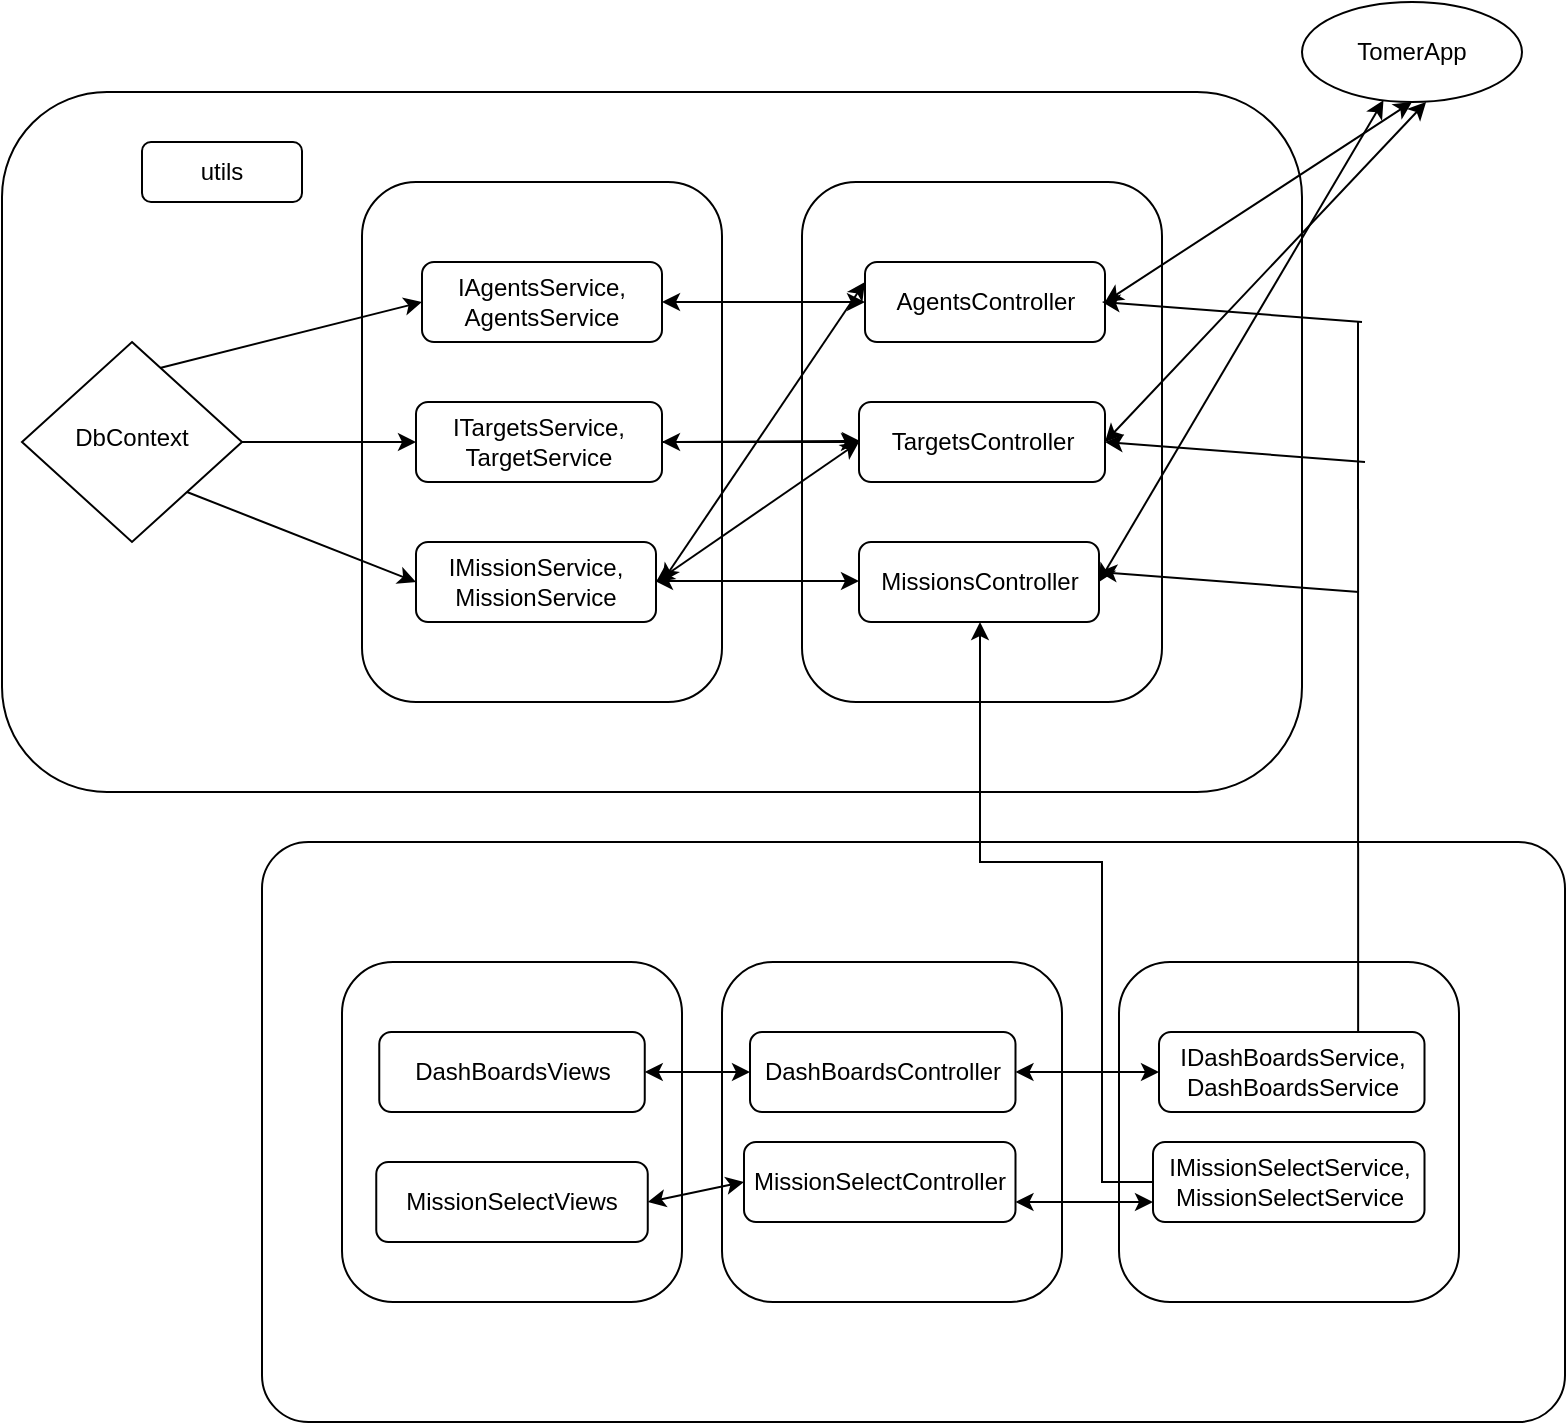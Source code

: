 <mxfile version="24.7.7">
  <diagram id="C5RBs43oDa-KdzZeNtuy" name="Page-1">
    <mxGraphModel dx="1467" dy="780" grid="1" gridSize="10" guides="1" tooltips="1" connect="1" arrows="1" fold="1" page="1" pageScale="1" pageWidth="827" pageHeight="1169" math="0" shadow="0">
      <root>
        <mxCell id="WIyWlLk6GJQsqaUBKTNV-0" />
        <mxCell id="WIyWlLk6GJQsqaUBKTNV-1" parent="WIyWlLk6GJQsqaUBKTNV-0" />
        <mxCell id="gTe3H9k0ng1Mh6Y4dwOW-29" value="" style="rounded=1;whiteSpace=wrap;html=1;fillColor=none;arcSize=8;" vertex="1" parent="WIyWlLk6GJQsqaUBKTNV-1">
          <mxGeometry x="150" y="450" width="651.5" height="290" as="geometry" />
        </mxCell>
        <mxCell id="gTe3H9k0ng1Mh6Y4dwOW-28" value="" style="rounded=1;whiteSpace=wrap;html=1;fillColor=none;" vertex="1" parent="WIyWlLk6GJQsqaUBKTNV-1">
          <mxGeometry x="20" y="75" width="650" height="350" as="geometry" />
        </mxCell>
        <mxCell id="gTe3H9k0ng1Mh6Y4dwOW-3" value="" style="rounded=1;whiteSpace=wrap;html=1;fillColor=none;" vertex="1" parent="WIyWlLk6GJQsqaUBKTNV-1">
          <mxGeometry x="200" y="120" width="180" height="260" as="geometry" />
        </mxCell>
        <mxCell id="WIyWlLk6GJQsqaUBKTNV-3" value="IAgentsService,&lt;div&gt;AgentsService&lt;/div&gt;" style="rounded=1;whiteSpace=wrap;html=1;fontSize=12;glass=0;strokeWidth=1;shadow=0;" parent="WIyWlLk6GJQsqaUBKTNV-1" vertex="1">
          <mxGeometry x="230" y="160" width="120" height="40" as="geometry" />
        </mxCell>
        <mxCell id="WIyWlLk6GJQsqaUBKTNV-6" value="DbContext" style="rhombus;whiteSpace=wrap;html=1;shadow=0;fontFamily=Helvetica;fontSize=12;align=center;strokeWidth=1;spacing=6;spacingTop=-4;" parent="WIyWlLk6GJQsqaUBKTNV-1" vertex="1">
          <mxGeometry x="30" y="200" width="110" height="100" as="geometry" />
        </mxCell>
        <mxCell id="gTe3H9k0ng1Mh6Y4dwOW-21" value="" style="edgeStyle=orthogonalEdgeStyle;rounded=0;orthogonalLoop=1;jettySize=auto;html=1;" edge="1" parent="WIyWlLk6GJQsqaUBKTNV-1" source="WIyWlLk6GJQsqaUBKTNV-7" target="gTe3H9k0ng1Mh6Y4dwOW-15">
          <mxGeometry relative="1" as="geometry" />
        </mxCell>
        <mxCell id="WIyWlLk6GJQsqaUBKTNV-7" value="ITargetsService,&lt;div&gt;TargetService&lt;/div&gt;" style="rounded=1;whiteSpace=wrap;html=1;fontSize=12;glass=0;strokeWidth=1;shadow=0;" parent="WIyWlLk6GJQsqaUBKTNV-1" vertex="1">
          <mxGeometry x="227" y="230" width="123" height="40" as="geometry" />
        </mxCell>
        <mxCell id="WIyWlLk6GJQsqaUBKTNV-12" value="IMissionService,&lt;div&gt;MissionService&lt;/div&gt;" style="rounded=1;whiteSpace=wrap;html=1;fontSize=12;glass=0;strokeWidth=1;shadow=0;" parent="WIyWlLk6GJQsqaUBKTNV-1" vertex="1">
          <mxGeometry x="227" y="300" width="120" height="40" as="geometry" />
        </mxCell>
        <mxCell id="gTe3H9k0ng1Mh6Y4dwOW-5" value="" style="endArrow=classic;html=1;rounded=0;exitX=0.627;exitY=0.13;exitDx=0;exitDy=0;exitPerimeter=0;entryX=0;entryY=0.5;entryDx=0;entryDy=0;" edge="1" parent="WIyWlLk6GJQsqaUBKTNV-1" source="WIyWlLk6GJQsqaUBKTNV-6" target="WIyWlLk6GJQsqaUBKTNV-3">
          <mxGeometry width="50" height="50" relative="1" as="geometry">
            <mxPoint x="290" y="350" as="sourcePoint" />
            <mxPoint x="340" y="300" as="targetPoint" />
          </mxGeometry>
        </mxCell>
        <mxCell id="gTe3H9k0ng1Mh6Y4dwOW-6" value="" style="endArrow=classic;html=1;rounded=0;exitX=1;exitY=0.5;exitDx=0;exitDy=0;entryX=0;entryY=0.5;entryDx=0;entryDy=0;" edge="1" parent="WIyWlLk6GJQsqaUBKTNV-1" source="WIyWlLk6GJQsqaUBKTNV-6" target="WIyWlLk6GJQsqaUBKTNV-7">
          <mxGeometry width="50" height="50" relative="1" as="geometry">
            <mxPoint x="290" y="350" as="sourcePoint" />
            <mxPoint x="340" y="300" as="targetPoint" />
          </mxGeometry>
        </mxCell>
        <mxCell id="gTe3H9k0ng1Mh6Y4dwOW-7" value="" style="endArrow=classic;html=1;rounded=0;exitX=1;exitY=1;exitDx=0;exitDy=0;entryX=0;entryY=0.5;entryDx=0;entryDy=0;" edge="1" parent="WIyWlLk6GJQsqaUBKTNV-1" source="WIyWlLk6GJQsqaUBKTNV-6" target="WIyWlLk6GJQsqaUBKTNV-12">
          <mxGeometry width="50" height="50" relative="1" as="geometry">
            <mxPoint x="99" y="283" as="sourcePoint" />
            <mxPoint x="230" y="250" as="targetPoint" />
          </mxGeometry>
        </mxCell>
        <mxCell id="gTe3H9k0ng1Mh6Y4dwOW-8" value="utils" style="rounded=1;whiteSpace=wrap;html=1;" vertex="1" parent="WIyWlLk6GJQsqaUBKTNV-1">
          <mxGeometry x="90" y="100" width="80" height="30" as="geometry" />
        </mxCell>
        <mxCell id="gTe3H9k0ng1Mh6Y4dwOW-12" value="" style="rounded=1;whiteSpace=wrap;html=1;fillColor=none;" vertex="1" parent="WIyWlLk6GJQsqaUBKTNV-1">
          <mxGeometry x="420" y="120" width="180" height="260" as="geometry" />
        </mxCell>
        <mxCell id="gTe3H9k0ng1Mh6Y4dwOW-14" value="AgentsController" style="rounded=1;whiteSpace=wrap;html=1;fontSize=12;glass=0;strokeWidth=1;shadow=0;" vertex="1" parent="WIyWlLk6GJQsqaUBKTNV-1">
          <mxGeometry x="451.5" y="160" width="120" height="40" as="geometry" />
        </mxCell>
        <mxCell id="gTe3H9k0ng1Mh6Y4dwOW-15" value="TargetsController" style="rounded=1;whiteSpace=wrap;html=1;fontSize=12;glass=0;strokeWidth=1;shadow=0;" vertex="1" parent="WIyWlLk6GJQsqaUBKTNV-1">
          <mxGeometry x="448.5" y="230" width="123" height="40" as="geometry" />
        </mxCell>
        <mxCell id="gTe3H9k0ng1Mh6Y4dwOW-16" value="MissionsController" style="rounded=1;whiteSpace=wrap;html=1;fontSize=12;glass=0;strokeWidth=1;shadow=0;" vertex="1" parent="WIyWlLk6GJQsqaUBKTNV-1">
          <mxGeometry x="448.5" y="300" width="120" height="40" as="geometry" />
        </mxCell>
        <mxCell id="gTe3H9k0ng1Mh6Y4dwOW-18" value="" style="endArrow=classic;startArrow=classic;html=1;rounded=0;entryX=0;entryY=0.5;entryDx=0;entryDy=0;exitX=1;exitY=0.5;exitDx=0;exitDy=0;" edge="1" parent="WIyWlLk6GJQsqaUBKTNV-1" source="WIyWlLk6GJQsqaUBKTNV-3" target="gTe3H9k0ng1Mh6Y4dwOW-14">
          <mxGeometry width="50" height="50" relative="1" as="geometry">
            <mxPoint x="390" y="300" as="sourcePoint" />
            <mxPoint x="440" y="250" as="targetPoint" />
          </mxGeometry>
        </mxCell>
        <mxCell id="gTe3H9k0ng1Mh6Y4dwOW-19" value="" style="endArrow=classic;startArrow=classic;html=1;rounded=0;entryX=0;entryY=0.5;entryDx=0;entryDy=0;exitX=1;exitY=0.5;exitDx=0;exitDy=0;" edge="1" parent="WIyWlLk6GJQsqaUBKTNV-1" source="WIyWlLk6GJQsqaUBKTNV-7">
          <mxGeometry width="50" height="50" relative="1" as="geometry">
            <mxPoint x="360" y="250" as="sourcePoint" />
            <mxPoint x="449" y="249.5" as="targetPoint" />
          </mxGeometry>
        </mxCell>
        <mxCell id="gTe3H9k0ng1Mh6Y4dwOW-20" value="" style="endArrow=classic;startArrow=classic;html=1;rounded=0;entryX=0;entryY=0.5;entryDx=0;entryDy=0;exitX=1;exitY=0.5;exitDx=0;exitDy=0;" edge="1" parent="WIyWlLk6GJQsqaUBKTNV-1">
          <mxGeometry width="50" height="50" relative="1" as="geometry">
            <mxPoint x="346.5" y="319.5" as="sourcePoint" />
            <mxPoint x="448.5" y="319.5" as="targetPoint" />
          </mxGeometry>
        </mxCell>
        <mxCell id="gTe3H9k0ng1Mh6Y4dwOW-22" value="" style="endArrow=classic;startArrow=classic;html=1;rounded=0;exitX=1;exitY=0.5;exitDx=0;exitDy=0;entryX=0;entryY=0.5;entryDx=0;entryDy=0;" edge="1" parent="WIyWlLk6GJQsqaUBKTNV-1" source="WIyWlLk6GJQsqaUBKTNV-12" target="gTe3H9k0ng1Mh6Y4dwOW-15">
          <mxGeometry width="50" height="50" relative="1" as="geometry">
            <mxPoint x="390" y="300" as="sourcePoint" />
            <mxPoint x="440" y="250" as="targetPoint" />
          </mxGeometry>
        </mxCell>
        <mxCell id="gTe3H9k0ng1Mh6Y4dwOW-23" value="" style="endArrow=classic;startArrow=classic;html=1;rounded=0;exitX=0;exitY=0.25;exitDx=0;exitDy=0;" edge="1" parent="WIyWlLk6GJQsqaUBKTNV-1" source="gTe3H9k0ng1Mh6Y4dwOW-14">
          <mxGeometry width="50" height="50" relative="1" as="geometry">
            <mxPoint x="390" y="300" as="sourcePoint" />
            <mxPoint x="350" y="320" as="targetPoint" />
          </mxGeometry>
        </mxCell>
        <mxCell id="gTe3H9k0ng1Mh6Y4dwOW-24" value="TomerApp" style="ellipse;whiteSpace=wrap;html=1;" vertex="1" parent="WIyWlLk6GJQsqaUBKTNV-1">
          <mxGeometry x="670" y="30" width="110" height="50" as="geometry" />
        </mxCell>
        <mxCell id="gTe3H9k0ng1Mh6Y4dwOW-25" value="" style="endArrow=classic;startArrow=classic;html=1;rounded=0;exitX=1;exitY=0.5;exitDx=0;exitDy=0;entryX=0.5;entryY=1;entryDx=0;entryDy=0;" edge="1" parent="WIyWlLk6GJQsqaUBKTNV-1" source="gTe3H9k0ng1Mh6Y4dwOW-14" target="gTe3H9k0ng1Mh6Y4dwOW-24">
          <mxGeometry width="50" height="50" relative="1" as="geometry">
            <mxPoint x="630" y="150" as="sourcePoint" />
            <mxPoint x="680" y="100" as="targetPoint" />
          </mxGeometry>
        </mxCell>
        <mxCell id="gTe3H9k0ng1Mh6Y4dwOW-26" value="" style="endArrow=classic;startArrow=classic;html=1;rounded=0;exitX=1;exitY=0.5;exitDx=0;exitDy=0;" edge="1" parent="WIyWlLk6GJQsqaUBKTNV-1" source="gTe3H9k0ng1Mh6Y4dwOW-16" target="gTe3H9k0ng1Mh6Y4dwOW-24">
          <mxGeometry width="50" height="50" relative="1" as="geometry">
            <mxPoint x="620" y="187" as="sourcePoint" />
            <mxPoint x="700" y="70" as="targetPoint" />
          </mxGeometry>
        </mxCell>
        <mxCell id="gTe3H9k0ng1Mh6Y4dwOW-27" value="" style="endArrow=classic;startArrow=classic;html=1;rounded=0;exitX=1;exitY=0.5;exitDx=0;exitDy=0;entryX=0.564;entryY=1;entryDx=0;entryDy=0;entryPerimeter=0;" edge="1" parent="WIyWlLk6GJQsqaUBKTNV-1" source="gTe3H9k0ng1Mh6Y4dwOW-15" target="gTe3H9k0ng1Mh6Y4dwOW-24">
          <mxGeometry width="50" height="50" relative="1" as="geometry">
            <mxPoint x="640" y="187" as="sourcePoint" />
            <mxPoint x="734" y="100" as="targetPoint" />
          </mxGeometry>
        </mxCell>
        <mxCell id="gTe3H9k0ng1Mh6Y4dwOW-30" value="" style="rounded=1;whiteSpace=wrap;html=1;fillColor=none;" vertex="1" parent="WIyWlLk6GJQsqaUBKTNV-1">
          <mxGeometry x="380" y="510" width="170" height="170" as="geometry" />
        </mxCell>
        <mxCell id="gTe3H9k0ng1Mh6Y4dwOW-31" value="DashBoardsController" style="rounded=1;whiteSpace=wrap;html=1;fontSize=12;glass=0;strokeWidth=1;shadow=0;" vertex="1" parent="WIyWlLk6GJQsqaUBKTNV-1">
          <mxGeometry x="394" y="545" width="132.75" height="40" as="geometry" />
        </mxCell>
        <mxCell id="gTe3H9k0ng1Mh6Y4dwOW-32" value="MissionSelectController" style="rounded=1;whiteSpace=wrap;html=1;fontSize=12;glass=0;strokeWidth=1;shadow=0;" vertex="1" parent="WIyWlLk6GJQsqaUBKTNV-1">
          <mxGeometry x="391" y="600" width="135.75" height="40" as="geometry" />
        </mxCell>
        <mxCell id="gTe3H9k0ng1Mh6Y4dwOW-33" value="" style="rounded=1;whiteSpace=wrap;html=1;fillColor=none;" vertex="1" parent="WIyWlLk6GJQsqaUBKTNV-1">
          <mxGeometry x="578.5" y="510" width="170" height="170" as="geometry" />
        </mxCell>
        <mxCell id="gTe3H9k0ng1Mh6Y4dwOW-34" value="IDashBoardsService,&lt;div&gt;DashBoardsService&lt;br&gt;&lt;/div&gt;" style="rounded=1;whiteSpace=wrap;html=1;fontSize=12;glass=0;strokeWidth=1;shadow=0;" vertex="1" parent="WIyWlLk6GJQsqaUBKTNV-1">
          <mxGeometry x="598.5" y="545" width="132.75" height="40" as="geometry" />
        </mxCell>
        <mxCell id="gTe3H9k0ng1Mh6Y4dwOW-44" style="edgeStyle=orthogonalEdgeStyle;rounded=0;orthogonalLoop=1;jettySize=auto;html=1;exitX=0;exitY=0.5;exitDx=0;exitDy=0;" edge="1" parent="WIyWlLk6GJQsqaUBKTNV-1" source="gTe3H9k0ng1Mh6Y4dwOW-35" target="gTe3H9k0ng1Mh6Y4dwOW-16">
          <mxGeometry relative="1" as="geometry">
            <Array as="points">
              <mxPoint x="570" y="620" />
              <mxPoint x="570" y="460" />
              <mxPoint x="509" y="460" />
            </Array>
          </mxGeometry>
        </mxCell>
        <mxCell id="gTe3H9k0ng1Mh6Y4dwOW-35" value="IMissionSelectService,&lt;div&gt;MissionSelectService&lt;/div&gt;" style="rounded=1;whiteSpace=wrap;html=1;fontSize=12;glass=0;strokeWidth=1;shadow=0;" vertex="1" parent="WIyWlLk6GJQsqaUBKTNV-1">
          <mxGeometry x="595.5" y="600" width="135.75" height="40" as="geometry" />
        </mxCell>
        <mxCell id="gTe3H9k0ng1Mh6Y4dwOW-37" value="" style="endArrow=none;html=1;rounded=0;exitX=0.75;exitY=0;exitDx=0;exitDy=0;" edge="1" parent="WIyWlLk6GJQsqaUBKTNV-1" source="gTe3H9k0ng1Mh6Y4dwOW-34">
          <mxGeometry width="50" height="50" relative="1" as="geometry">
            <mxPoint x="620" y="500" as="sourcePoint" />
            <mxPoint x="698" y="190" as="targetPoint" />
          </mxGeometry>
        </mxCell>
        <mxCell id="gTe3H9k0ng1Mh6Y4dwOW-38" value="" style="endArrow=classic;html=1;rounded=0;" edge="1" parent="WIyWlLk6GJQsqaUBKTNV-1">
          <mxGeometry width="50" height="50" relative="1" as="geometry">
            <mxPoint x="700" y="190" as="sourcePoint" />
            <mxPoint x="570" y="180" as="targetPoint" />
          </mxGeometry>
        </mxCell>
        <mxCell id="gTe3H9k0ng1Mh6Y4dwOW-41" value="" style="endArrow=classic;html=1;rounded=0;" edge="1" parent="WIyWlLk6GJQsqaUBKTNV-1">
          <mxGeometry width="50" height="50" relative="1" as="geometry">
            <mxPoint x="698.5" y="325" as="sourcePoint" />
            <mxPoint x="568.5" y="315" as="targetPoint" />
          </mxGeometry>
        </mxCell>
        <mxCell id="gTe3H9k0ng1Mh6Y4dwOW-42" value="" style="endArrow=classic;html=1;rounded=0;" edge="1" parent="WIyWlLk6GJQsqaUBKTNV-1">
          <mxGeometry width="50" height="50" relative="1" as="geometry">
            <mxPoint x="701.5" y="260" as="sourcePoint" />
            <mxPoint x="571.5" y="250" as="targetPoint" />
          </mxGeometry>
        </mxCell>
        <mxCell id="gTe3H9k0ng1Mh6Y4dwOW-45" value="" style="endArrow=classic;startArrow=classic;html=1;rounded=0;exitX=1;exitY=0.5;exitDx=0;exitDy=0;" edge="1" parent="WIyWlLk6GJQsqaUBKTNV-1" source="gTe3H9k0ng1Mh6Y4dwOW-31" target="gTe3H9k0ng1Mh6Y4dwOW-34">
          <mxGeometry width="50" height="50" relative="1" as="geometry">
            <mxPoint x="620" y="500" as="sourcePoint" />
            <mxPoint x="670" y="450" as="targetPoint" />
          </mxGeometry>
        </mxCell>
        <mxCell id="gTe3H9k0ng1Mh6Y4dwOW-46" value="" style="endArrow=classic;startArrow=classic;html=1;rounded=0;exitX=1;exitY=0.75;exitDx=0;exitDy=0;entryX=0;entryY=0.75;entryDx=0;entryDy=0;" edge="1" parent="WIyWlLk6GJQsqaUBKTNV-1" source="gTe3H9k0ng1Mh6Y4dwOW-32" target="gTe3H9k0ng1Mh6Y4dwOW-35">
          <mxGeometry width="50" height="50" relative="1" as="geometry">
            <mxPoint x="537" y="575" as="sourcePoint" />
            <mxPoint x="590" y="620" as="targetPoint" />
          </mxGeometry>
        </mxCell>
        <mxCell id="gTe3H9k0ng1Mh6Y4dwOW-47" value="" style="rounded=1;whiteSpace=wrap;html=1;fillColor=none;" vertex="1" parent="WIyWlLk6GJQsqaUBKTNV-1">
          <mxGeometry x="190" y="510" width="170" height="170" as="geometry" />
        </mxCell>
        <mxCell id="gTe3H9k0ng1Mh6Y4dwOW-48" value="DashBoardsViews" style="rounded=1;whiteSpace=wrap;html=1;fontSize=12;glass=0;strokeWidth=1;shadow=0;" vertex="1" parent="WIyWlLk6GJQsqaUBKTNV-1">
          <mxGeometry x="208.63" y="545" width="132.75" height="40" as="geometry" />
        </mxCell>
        <mxCell id="gTe3H9k0ng1Mh6Y4dwOW-49" value="MissionSelectViews" style="rounded=1;whiteSpace=wrap;html=1;fontSize=12;glass=0;strokeWidth=1;shadow=0;" vertex="1" parent="WIyWlLk6GJQsqaUBKTNV-1">
          <mxGeometry x="207.13" y="610" width="135.75" height="40" as="geometry" />
        </mxCell>
        <mxCell id="gTe3H9k0ng1Mh6Y4dwOW-50" value="" style="endArrow=classic;startArrow=classic;html=1;rounded=0;exitX=1;exitY=0.5;exitDx=0;exitDy=0;entryX=0;entryY=0.5;entryDx=0;entryDy=0;" edge="1" parent="WIyWlLk6GJQsqaUBKTNV-1" source="gTe3H9k0ng1Mh6Y4dwOW-48" target="gTe3H9k0ng1Mh6Y4dwOW-31">
          <mxGeometry width="50" height="50" relative="1" as="geometry">
            <mxPoint x="537" y="575" as="sourcePoint" />
            <mxPoint x="609" y="575" as="targetPoint" />
          </mxGeometry>
        </mxCell>
        <mxCell id="gTe3H9k0ng1Mh6Y4dwOW-51" value="" style="endArrow=classic;startArrow=classic;html=1;rounded=0;exitX=1;exitY=0.5;exitDx=0;exitDy=0;entryX=0;entryY=0.5;entryDx=0;entryDy=0;" edge="1" parent="WIyWlLk6GJQsqaUBKTNV-1" source="gTe3H9k0ng1Mh6Y4dwOW-49" target="gTe3H9k0ng1Mh6Y4dwOW-32">
          <mxGeometry width="50" height="50" relative="1" as="geometry">
            <mxPoint x="547" y="585" as="sourcePoint" />
            <mxPoint x="619" y="585" as="targetPoint" />
          </mxGeometry>
        </mxCell>
      </root>
    </mxGraphModel>
  </diagram>
</mxfile>
